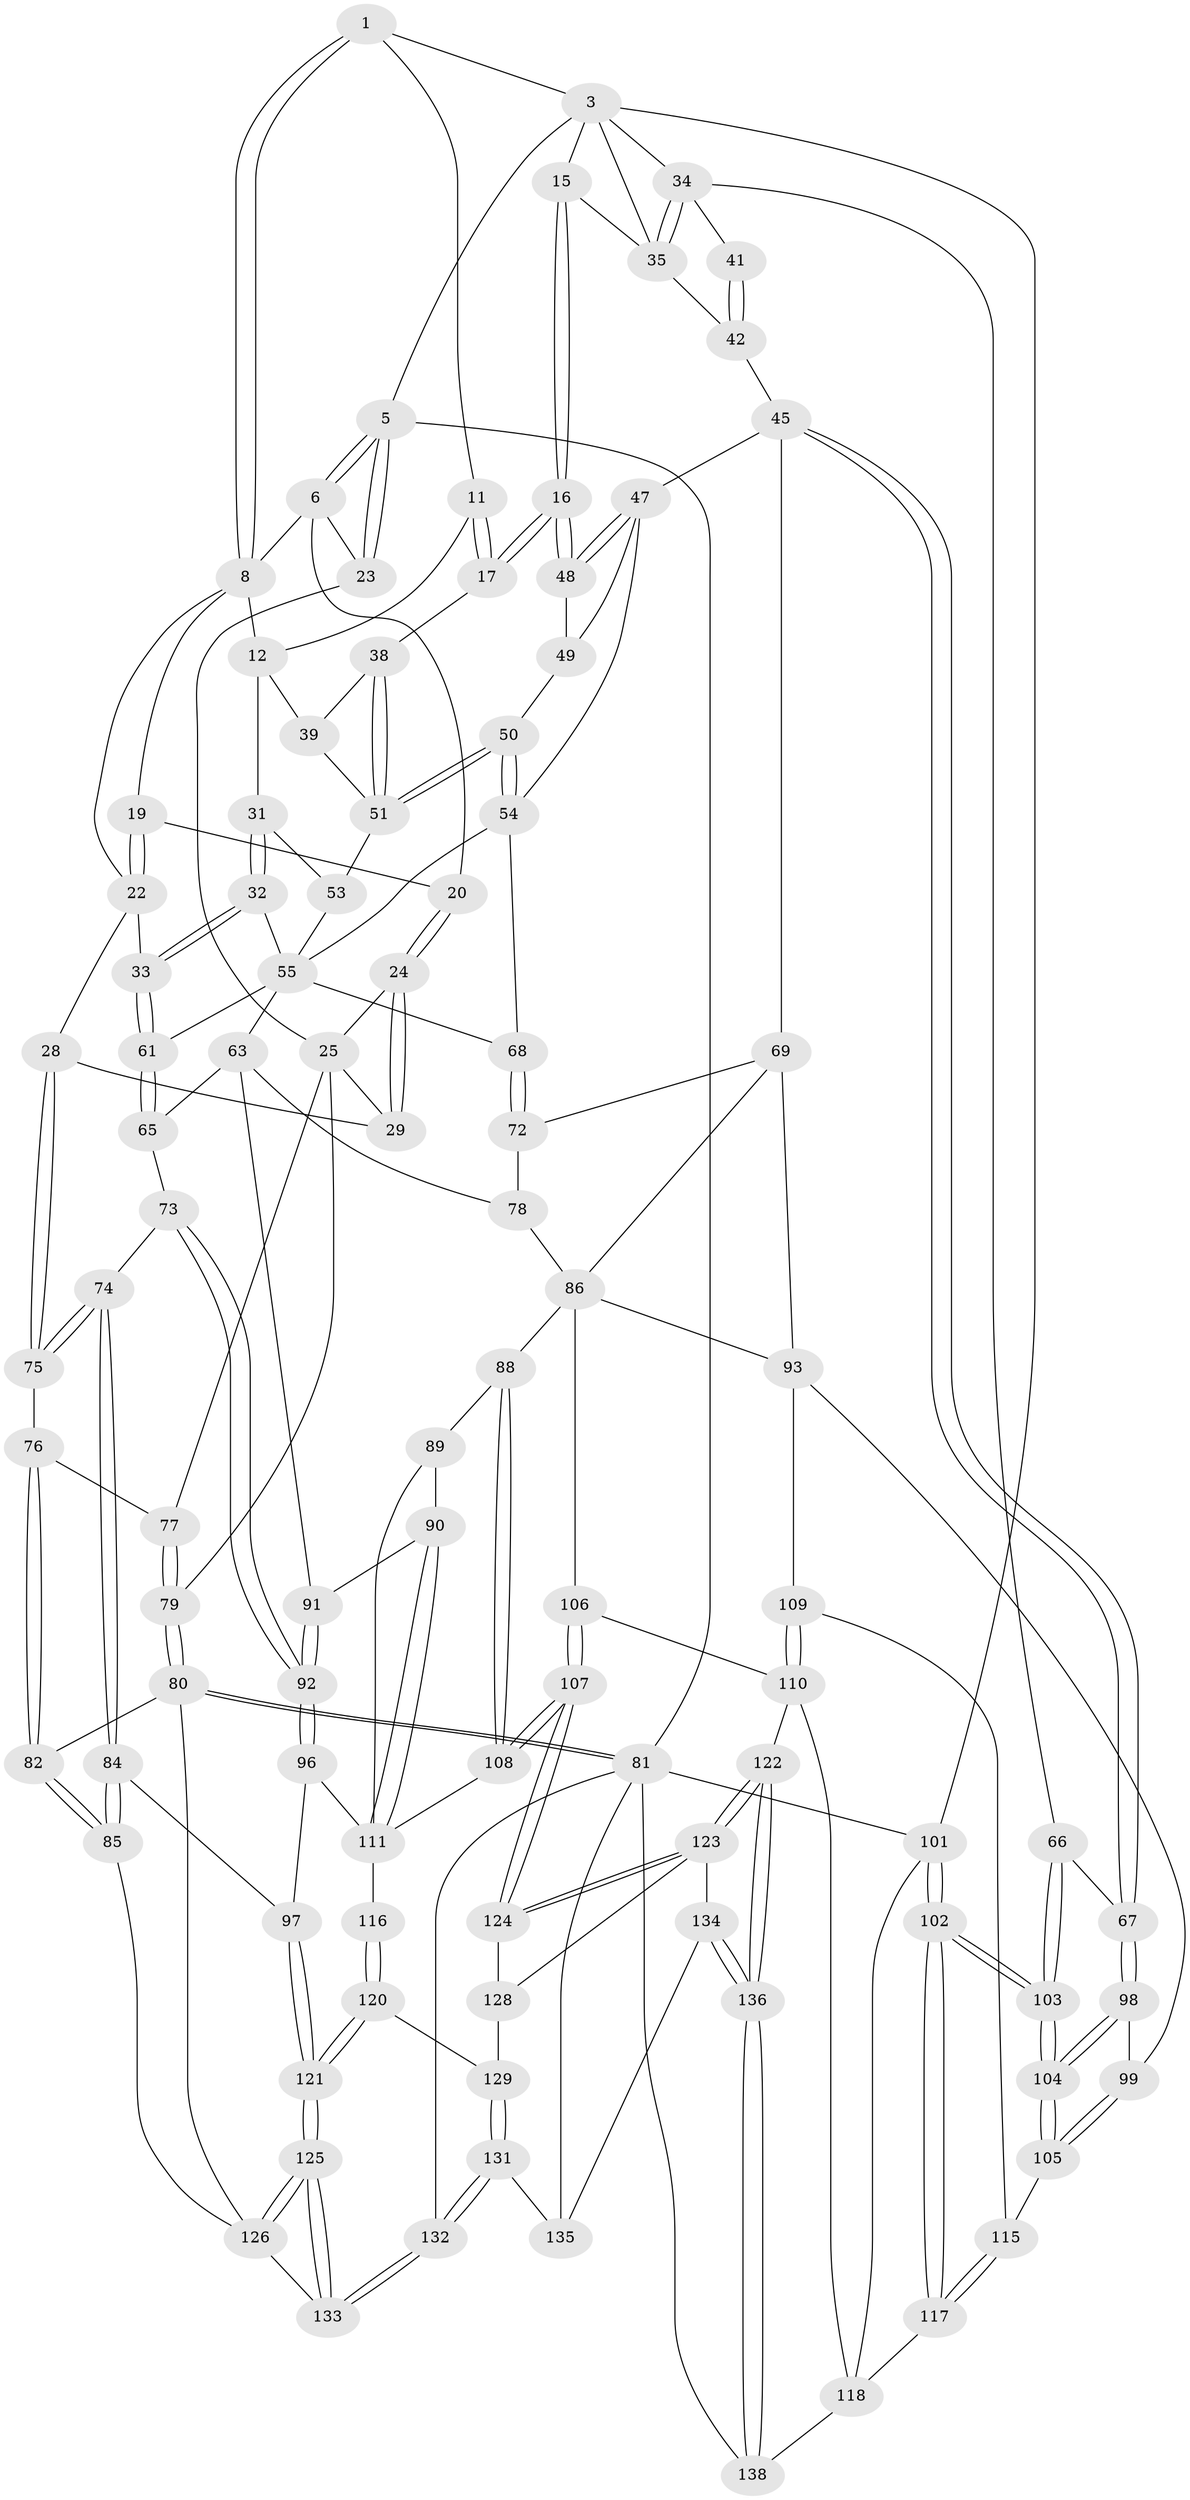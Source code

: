 // original degree distribution, {3: 0.014285714285714285, 4: 0.2357142857142857, 6: 0.22142857142857142, 5: 0.5285714285714286}
// Generated by graph-tools (version 1.1) at 2025/21/03/04/25 18:21:28]
// undirected, 98 vertices, 228 edges
graph export_dot {
graph [start="1"]
  node [color=gray90,style=filled];
  1 [pos="+0.5038945117849762+0",super="+2"];
  3 [pos="+1+0",super="+4+14"];
  5 [pos="+0+0"];
  6 [pos="+0+0",super="+7+21"];
  8 [pos="+0.4573198187895222+0.07481532479935372",super="+9"];
  11 [pos="+0.6964535370338875+0.11891567497396215"];
  12 [pos="+0.4781968648581931+0.16977632608660628",super="+13+30"];
  15 [pos="+0.7466826327623819+0.17320896670784147"];
  16 [pos="+0.7380315002942528+0.1735573946148563"];
  17 [pos="+0.7258278619330484+0.16315528863884532"];
  19 [pos="+0.26369547757804324+0.10073495530529848"];
  20 [pos="+0.21465214979162062+0.15455361453104907"];
  22 [pos="+0.360062346907195+0.21930102205809915",super="+27"];
  23 [pos="+0+0.08539579866375908"];
  24 [pos="+0.16887801673531627+0.25289742611661015"];
  25 [pos="+0.08151499741223388+0.2598689426227045",super="+26+60"];
  28 [pos="+0.3017147934090797+0.34451649784806204"];
  29 [pos="+0.2642251325709078+0.32893357744088597"];
  31 [pos="+0.4000835414587828+0.32311460184288887"];
  32 [pos="+0.38560731727225217+0.3337788332298297"];
  33 [pos="+0.3281397811289171+0.34834521253169864"];
  34 [pos="+1+0.05331845290946735",super="+40"];
  35 [pos="+0.9568361068554199+0.1501552493025258",super="+36"];
  38 [pos="+0.5730065907132583+0.2599354029373039"];
  39 [pos="+0.5358219471257782+0.26990502640894143"];
  41 [pos="+0.9483270405129421+0.31909985514860484"];
  42 [pos="+0.914547310609917+0.28429725009875095",super="+43"];
  45 [pos="+0.8197540479052438+0.4540641747904064",super="+46"];
  47 [pos="+0.7722194960257062+0.40545267438907084",super="+57"];
  48 [pos="+0.7277441692397564+0.3104703841333516"];
  49 [pos="+0.6414433065956289+0.3410217308249507"];
  50 [pos="+0.6310657845335328+0.3423599239999173"];
  51 [pos="+0.6305430676584239+0.3418875938355438",super="+52"];
  53 [pos="+0.5303253004975094+0.2958586266569859"];
  54 [pos="+0.5984366350599+0.36575544469719407",super="+58"];
  55 [pos="+0.5308128797730255+0.38066601919806564",super="+62+56"];
  61 [pos="+0.3942390884878542+0.4523172870811662"];
  63 [pos="+0.5043597304486958+0.49894231272701867",super="+64"];
  65 [pos="+0.41232852705875567+0.4931604447432217"];
  66 [pos="+1+0.35768243220088475"];
  67 [pos="+0.8364987363576829+0.4676950484372993"];
  68 [pos="+0.6162169702124767+0.45220802601732407"];
  69 [pos="+0.7363810602602152+0.5086485694547067",super="+70"];
  72 [pos="+0.6133192911048311+0.46511504350439326"];
  73 [pos="+0.3022133505636251+0.5398429890014593"];
  74 [pos="+0.26181174009847646+0.5290115116795385"];
  75 [pos="+0.25046420637537475+0.48274859184653623"];
  76 [pos="+0.119106939002734+0.4768596475094314"];
  77 [pos="+0.11898244043240587+0.4766264913932338"];
  78 [pos="+0.5480247553075016+0.5067200959265631"];
  79 [pos="+0+0.4161332931126675"];
  80 [pos="+0+0.7863968130720299",super="+83"];
  81 [pos="+0+1",super="+139"];
  82 [pos="+0.1266066629065026+0.667744095731822"];
  84 [pos="+0.15186239971206728+0.6671997802303656"];
  85 [pos="+0.15119889795566546+0.667283686072552"];
  86 [pos="+0.6262500098871665+0.5820557929565623",super="+94+87"];
  88 [pos="+0.5694845737623547+0.6136828511588853"];
  89 [pos="+0.49456555539459973+0.6082651723880259"];
  90 [pos="+0.48371344391072285+0.5999268077523179"];
  91 [pos="+0.4479366639656592+0.5530145799811013"];
  92 [pos="+0.35288605058960215+0.6579704717822623"];
  93 [pos="+0.7120728120850773+0.6051982211107031",super="+95"];
  96 [pos="+0.34556004243983246+0.6772374429366319"];
  97 [pos="+0.2270872802560121+0.6881682914234634"];
  98 [pos="+0.858330446797638+0.5173666172367115"];
  99 [pos="+0.7753612321980416+0.6144351393749811"];
  101 [pos="+1+1"];
  102 [pos="+1+0.8406242147362365"];
  103 [pos="+1+0.8023246876555717"];
  104 [pos="+0.9560177738351854+0.6511452136199667"];
  105 [pos="+0.8655802240714584+0.6728957977307516"];
  106 [pos="+0.6690686858986431+0.7122960160858672"];
  107 [pos="+0.5920278704869061+0.7516038901711303"];
  108 [pos="+0.5755652726416775+0.7401266645824671"];
  109 [pos="+0.7511795293717184+0.7045791075351102"];
  110 [pos="+0.7083446402357995+0.7189658433912227",super="+119"];
  111 [pos="+0.45187725014396074+0.6794992098471708",super="+112+113"];
  115 [pos="+0.7603057792323824+0.7062047110865269"];
  116 [pos="+0.4035882876628086+0.7605281551046552"];
  117 [pos="+0.8490177074086638+0.8423558065067467"];
  118 [pos="+0.7653181705774839+0.8768551292791683",super="+137"];
  120 [pos="+0.401675807976637+0.7735121099067531"];
  121 [pos="+0.29744258241716354+0.8595825368025414"];
  122 [pos="+0.6601294574987681+0.8927617783432108"];
  123 [pos="+0.6171696264355743+0.8619695760330437",super="+130"];
  124 [pos="+0.5915063562486906+0.7666923811807771"];
  125 [pos="+0.27724417908954413+0.9063359932266609"];
  126 [pos="+0.20657354145144685+0.7903203175809767",super="+127"];
  128 [pos="+0.48046699639234797+0.8462890323959764"];
  129 [pos="+0.44615168457203647+0.8430154566523711"];
  131 [pos="+0.43993960842800833+0.8666475077570738"];
  132 [pos="+0.2851953147895862+1"];
  133 [pos="+0.26675210288763707+0.942136818248476"];
  134 [pos="+0.5335811301998507+0.9246547195856606"];
  135 [pos="+0.4903451913067854+0.9778200186017841"];
  136 [pos="+0.6498681921772727+1"];
  138 [pos="+0.6606226281777775+1"];
  1 -- 8;
  1 -- 8;
  1 -- 3;
  1 -- 11;
  3 -- 5;
  3 -- 34;
  3 -- 101;
  3 -- 35;
  3 -- 15;
  5 -- 6;
  5 -- 6;
  5 -- 23;
  5 -- 23;
  5 -- 81;
  6 -- 20;
  6 -- 23;
  6 -- 8;
  8 -- 12 [weight=2];
  8 -- 19;
  8 -- 22;
  11 -- 12;
  11 -- 17;
  11 -- 17;
  12 -- 31;
  12 -- 39;
  15 -- 16;
  15 -- 16;
  15 -- 35;
  16 -- 17;
  16 -- 17;
  16 -- 48;
  16 -- 48;
  17 -- 38;
  19 -- 20;
  19 -- 22;
  19 -- 22;
  20 -- 24;
  20 -- 24;
  22 -- 33;
  22 -- 28;
  23 -- 25;
  24 -- 25;
  24 -- 29;
  24 -- 29;
  25 -- 79;
  25 -- 77;
  25 -- 29;
  28 -- 29;
  28 -- 75;
  28 -- 75;
  31 -- 32;
  31 -- 32;
  31 -- 53;
  32 -- 33;
  32 -- 33;
  32 -- 55;
  33 -- 61;
  33 -- 61;
  34 -- 35;
  34 -- 35;
  34 -- 41;
  34 -- 66;
  35 -- 42 [weight=2];
  38 -- 39;
  38 -- 51;
  38 -- 51;
  39 -- 51;
  41 -- 42 [weight=2];
  41 -- 42;
  42 -- 45;
  45 -- 67;
  45 -- 67;
  45 -- 69;
  45 -- 47;
  47 -- 48;
  47 -- 48;
  47 -- 49;
  47 -- 54;
  48 -- 49;
  49 -- 50;
  50 -- 51;
  50 -- 51;
  50 -- 54;
  50 -- 54;
  51 -- 53;
  53 -- 55;
  54 -- 55;
  54 -- 68;
  55 -- 68;
  55 -- 63;
  55 -- 61;
  61 -- 65;
  61 -- 65;
  63 -- 78;
  63 -- 65;
  63 -- 91;
  65 -- 73;
  66 -- 67;
  66 -- 103;
  66 -- 103;
  67 -- 98;
  67 -- 98;
  68 -- 72;
  68 -- 72;
  69 -- 72;
  69 -- 93 [weight=2];
  69 -- 86;
  72 -- 78;
  73 -- 74;
  73 -- 92;
  73 -- 92;
  74 -- 75;
  74 -- 75;
  74 -- 84;
  74 -- 84;
  75 -- 76;
  76 -- 77;
  76 -- 82;
  76 -- 82;
  77 -- 79;
  77 -- 79;
  78 -- 86;
  79 -- 80;
  79 -- 80;
  80 -- 81;
  80 -- 81;
  80 -- 82;
  80 -- 126;
  81 -- 101;
  81 -- 138;
  81 -- 132;
  81 -- 135;
  82 -- 85;
  82 -- 85;
  84 -- 85;
  84 -- 85;
  84 -- 97;
  85 -- 126;
  86 -- 106;
  86 -- 93;
  86 -- 88;
  88 -- 89;
  88 -- 108;
  88 -- 108;
  89 -- 90;
  89 -- 111;
  90 -- 91;
  90 -- 111;
  90 -- 111;
  91 -- 92;
  91 -- 92;
  92 -- 96;
  92 -- 96;
  93 -- 109;
  93 -- 99;
  96 -- 97;
  96 -- 111;
  97 -- 121;
  97 -- 121;
  98 -- 99;
  98 -- 104;
  98 -- 104;
  99 -- 105;
  99 -- 105;
  101 -- 102;
  101 -- 102;
  101 -- 118;
  102 -- 103;
  102 -- 103;
  102 -- 117;
  102 -- 117;
  103 -- 104;
  103 -- 104;
  104 -- 105;
  104 -- 105;
  105 -- 115;
  106 -- 107;
  106 -- 107;
  106 -- 110;
  107 -- 108;
  107 -- 108;
  107 -- 124;
  107 -- 124;
  108 -- 111;
  109 -- 110;
  109 -- 110;
  109 -- 115;
  110 -- 118;
  110 -- 122;
  111 -- 116 [weight=2];
  115 -- 117;
  115 -- 117;
  116 -- 120;
  116 -- 120;
  117 -- 118;
  118 -- 138;
  120 -- 121;
  120 -- 121;
  120 -- 129;
  121 -- 125;
  121 -- 125;
  122 -- 123;
  122 -- 123;
  122 -- 136;
  122 -- 136;
  123 -- 124;
  123 -- 124;
  123 -- 128;
  123 -- 134;
  124 -- 128;
  125 -- 126;
  125 -- 126;
  125 -- 133;
  125 -- 133;
  126 -- 133;
  128 -- 129;
  129 -- 131;
  129 -- 131;
  131 -- 132;
  131 -- 132;
  131 -- 135;
  132 -- 133;
  132 -- 133;
  134 -- 135;
  134 -- 136;
  134 -- 136;
  136 -- 138;
  136 -- 138;
}
